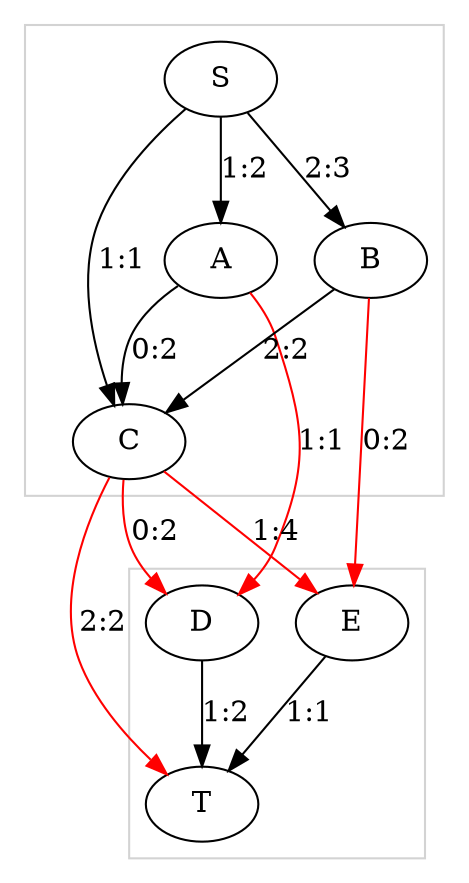 digraph {
	A
	B
	C
	D
	E
	S[rank=source]
	T[rank=sink]
	subgraph clusterS { color=lightgray; S A B C }
	subgraph clusterT { color=lightgray; D E T }
	A -> D [label="1:1" color=red, len=1.5]
	A -> C [label="0:2" color=black, len=1.5]
	B -> C [label="2:2" color=black, len=1.5]
	B -> E [label="0:2" color=red, len=1.5]
	C -> D [label="0:2" color=red, len=1.5]
	C -> E [label="1:4" color=red, len=1.5]
	C -> T [label="2:2" color=red, len=1.5]
	D -> T [label="1:2" color=black, len=1.5]
	E -> T [label="1:1" color=black, len=1.5]
	S -> A [label="1:2" color=black, len=1.5]
	S -> B [label="2:3" color=black, len=1.5]
	S -> C [label="1:1" color=black, len=1.5]
}